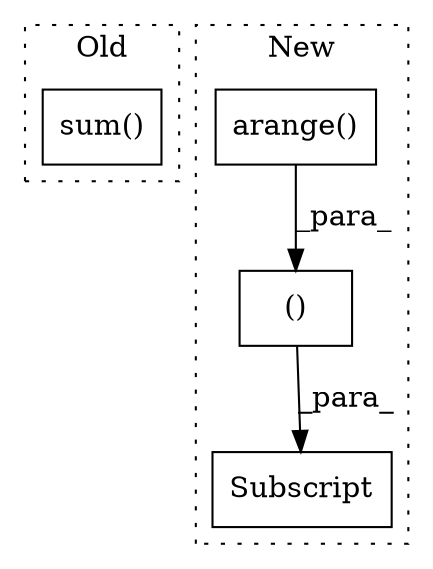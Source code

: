 digraph G {
subgraph cluster0 {
1 [label="sum()" a="75" s="7336" l="10" shape="box"];
label = "Old";
style="dotted";
}
subgraph cluster1 {
2 [label="arange()" a="75" s="6767,6799" l="13,1" shape="box"];
3 [label="()" a="54" s="6765" l="35" shape="box"];
4 [label="Subscript" a="63" s="6729,0" l="72,0" shape="box"];
label = "New";
style="dotted";
}
2 -> 3 [label="_para_"];
3 -> 4 [label="_para_"];
}